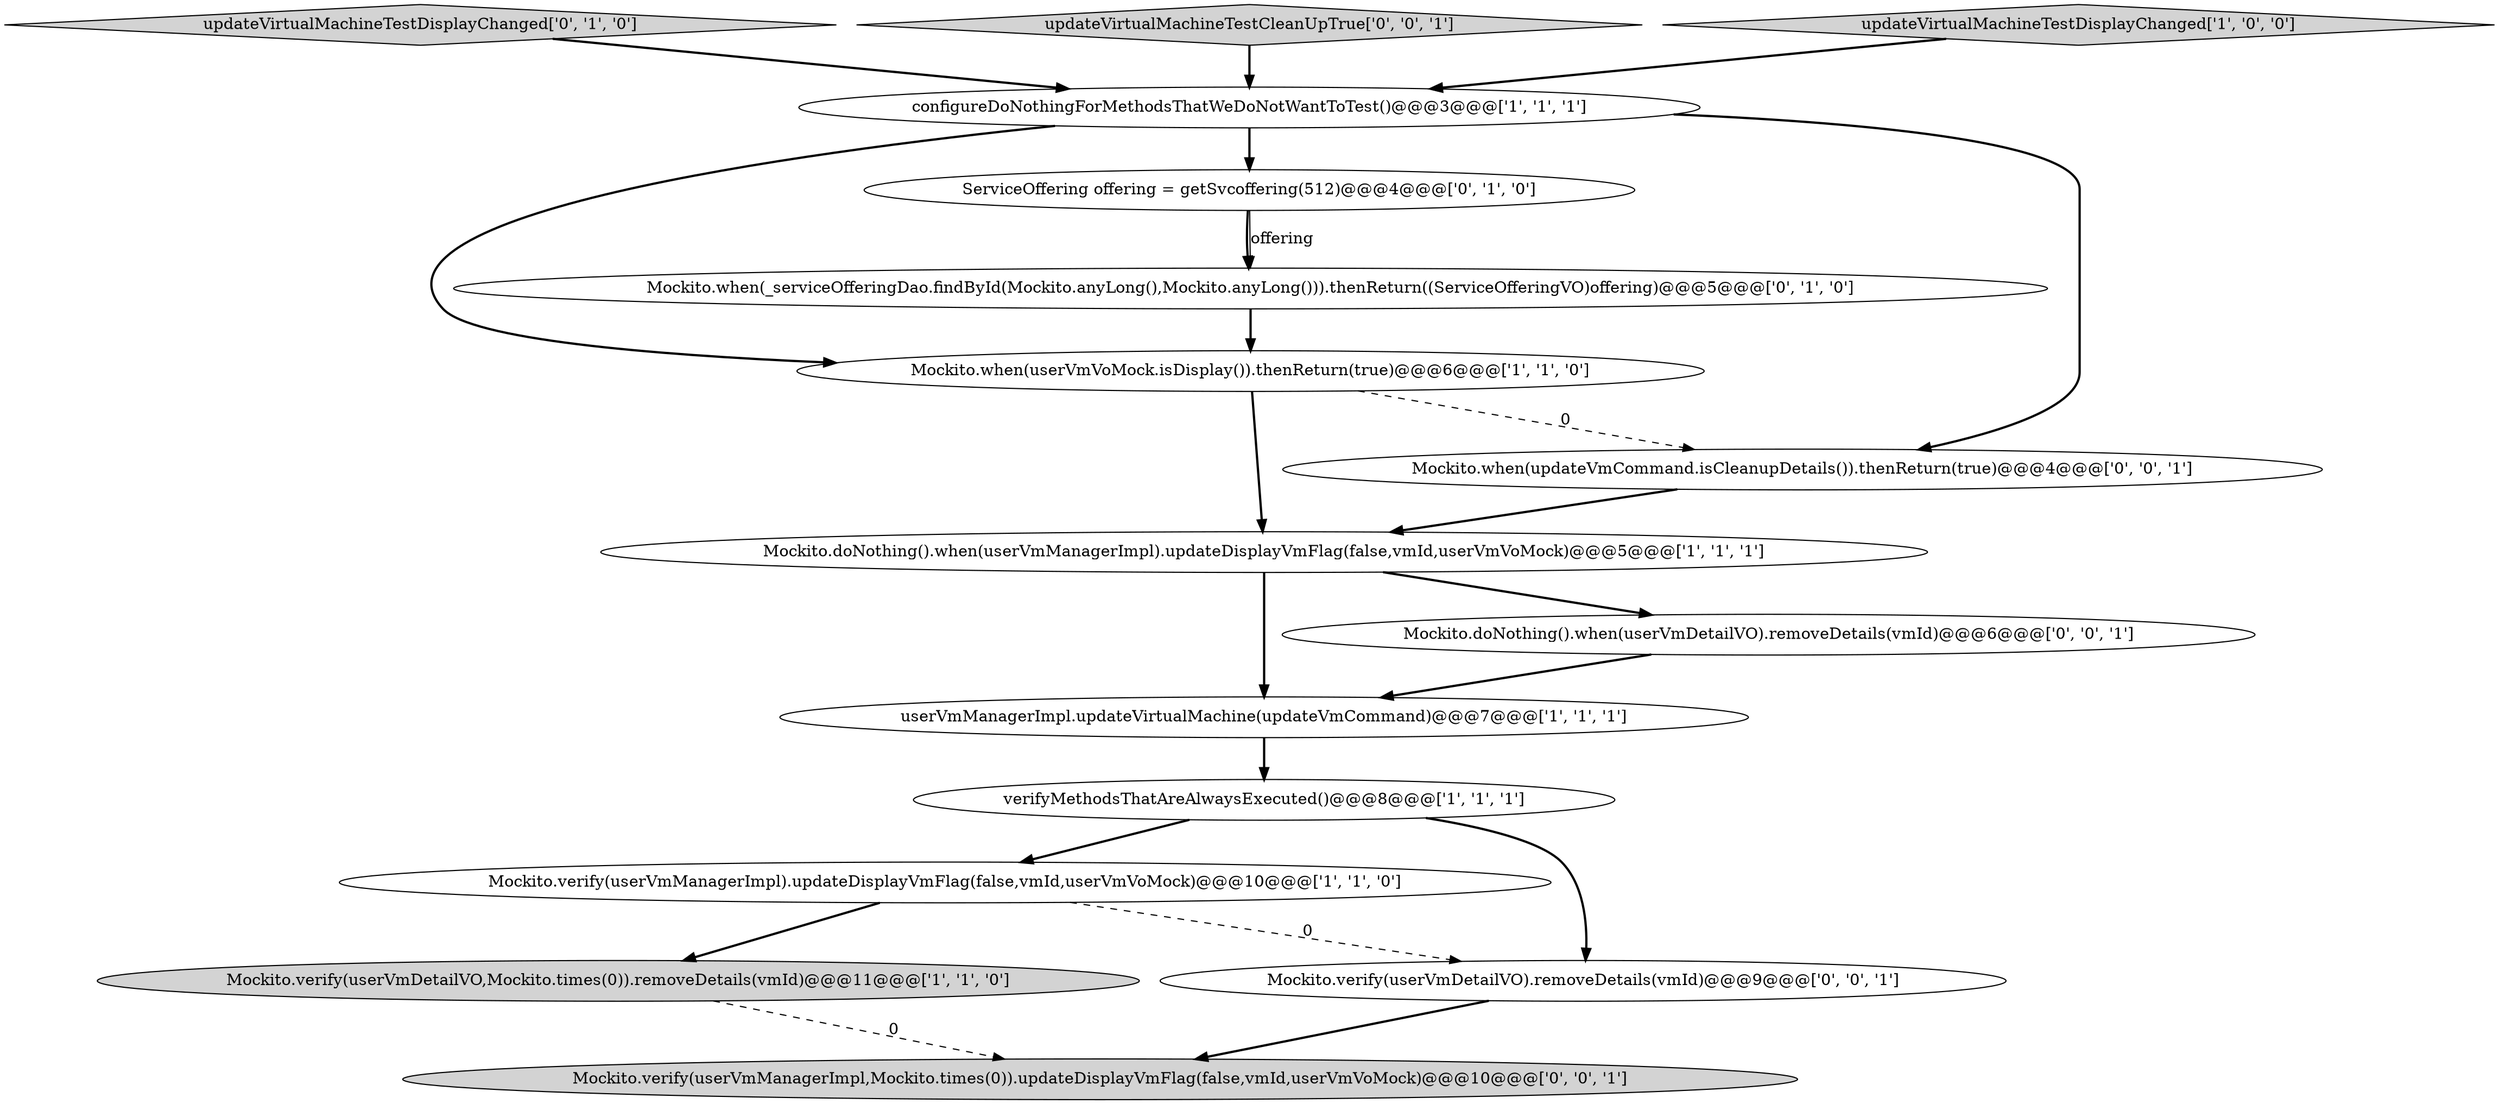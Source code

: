 digraph {
7 [style = filled, label = "configureDoNothingForMethodsThatWeDoNotWantToTest()@@@3@@@['1', '1', '1']", fillcolor = white, shape = ellipse image = "AAA0AAABBB1BBB"];
4 [style = filled, label = "Mockito.verify(userVmManagerImpl).updateDisplayVmFlag(false,vmId,userVmVoMock)@@@10@@@['1', '1', '0']", fillcolor = white, shape = ellipse image = "AAA0AAABBB1BBB"];
8 [style = filled, label = "updateVirtualMachineTestDisplayChanged['0', '1', '0']", fillcolor = lightgray, shape = diamond image = "AAA0AAABBB2BBB"];
13 [style = filled, label = "updateVirtualMachineTestCleanUpTrue['0', '0', '1']", fillcolor = lightgray, shape = diamond image = "AAA0AAABBB3BBB"];
5 [style = filled, label = "verifyMethodsThatAreAlwaysExecuted()@@@8@@@['1', '1', '1']", fillcolor = white, shape = ellipse image = "AAA0AAABBB1BBB"];
9 [style = filled, label = "Mockito.when(_serviceOfferingDao.findById(Mockito.anyLong(),Mockito.anyLong())).thenReturn((ServiceOfferingVO)offering)@@@5@@@['0', '1', '0']", fillcolor = white, shape = ellipse image = "AAA1AAABBB2BBB"];
3 [style = filled, label = "Mockito.when(userVmVoMock.isDisplay()).thenReturn(true)@@@6@@@['1', '1', '0']", fillcolor = white, shape = ellipse image = "AAA0AAABBB1BBB"];
1 [style = filled, label = "userVmManagerImpl.updateVirtualMachine(updateVmCommand)@@@7@@@['1', '1', '1']", fillcolor = white, shape = ellipse image = "AAA0AAABBB1BBB"];
10 [style = filled, label = "ServiceOffering offering = getSvcoffering(512)@@@4@@@['0', '1', '0']", fillcolor = white, shape = ellipse image = "AAA1AAABBB2BBB"];
11 [style = filled, label = "Mockito.verify(userVmDetailVO).removeDetails(vmId)@@@9@@@['0', '0', '1']", fillcolor = white, shape = ellipse image = "AAA0AAABBB3BBB"];
6 [style = filled, label = "updateVirtualMachineTestDisplayChanged['1', '0', '0']", fillcolor = lightgray, shape = diamond image = "AAA0AAABBB1BBB"];
12 [style = filled, label = "Mockito.doNothing().when(userVmDetailVO).removeDetails(vmId)@@@6@@@['0', '0', '1']", fillcolor = white, shape = ellipse image = "AAA0AAABBB3BBB"];
14 [style = filled, label = "Mockito.verify(userVmManagerImpl,Mockito.times(0)).updateDisplayVmFlag(false,vmId,userVmVoMock)@@@10@@@['0', '0', '1']", fillcolor = lightgray, shape = ellipse image = "AAA0AAABBB3BBB"];
0 [style = filled, label = "Mockito.doNothing().when(userVmManagerImpl).updateDisplayVmFlag(false,vmId,userVmVoMock)@@@5@@@['1', '1', '1']", fillcolor = white, shape = ellipse image = "AAA0AAABBB1BBB"];
15 [style = filled, label = "Mockito.when(updateVmCommand.isCleanupDetails()).thenReturn(true)@@@4@@@['0', '0', '1']", fillcolor = white, shape = ellipse image = "AAA0AAABBB3BBB"];
2 [style = filled, label = "Mockito.verify(userVmDetailVO,Mockito.times(0)).removeDetails(vmId)@@@11@@@['1', '1', '0']", fillcolor = lightgray, shape = ellipse image = "AAA0AAABBB1BBB"];
4->11 [style = dashed, label="0"];
13->7 [style = bold, label=""];
7->10 [style = bold, label=""];
10->9 [style = bold, label=""];
9->3 [style = bold, label=""];
12->1 [style = bold, label=""];
0->1 [style = bold, label=""];
11->14 [style = bold, label=""];
5->4 [style = bold, label=""];
4->2 [style = bold, label=""];
7->3 [style = bold, label=""];
15->0 [style = bold, label=""];
0->12 [style = bold, label=""];
5->11 [style = bold, label=""];
2->14 [style = dashed, label="0"];
3->0 [style = bold, label=""];
3->15 [style = dashed, label="0"];
8->7 [style = bold, label=""];
7->15 [style = bold, label=""];
6->7 [style = bold, label=""];
10->9 [style = solid, label="offering"];
1->5 [style = bold, label=""];
}
